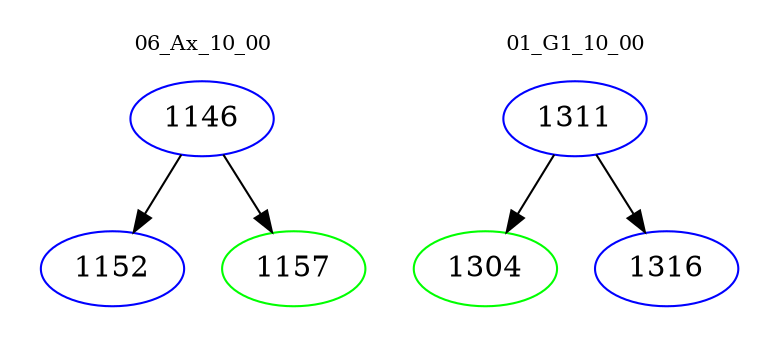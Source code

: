 digraph{
subgraph cluster_0 {
color = white
label = "06_Ax_10_00";
fontsize=10;
T0_1146 [label="1146", color="blue"]
T0_1146 -> T0_1152 [color="black"]
T0_1152 [label="1152", color="blue"]
T0_1146 -> T0_1157 [color="black"]
T0_1157 [label="1157", color="green"]
}
subgraph cluster_1 {
color = white
label = "01_G1_10_00";
fontsize=10;
T1_1311 [label="1311", color="blue"]
T1_1311 -> T1_1304 [color="black"]
T1_1304 [label="1304", color="green"]
T1_1311 -> T1_1316 [color="black"]
T1_1316 [label="1316", color="blue"]
}
}
